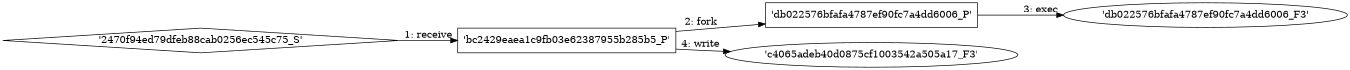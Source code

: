 digraph "D:\Learning\Paper\apt\基于CTI的攻击预警\Dataset\攻击图\ASGfromALLCTI\What you can learn from Cisco Talos’ new oil pumpjack workshop.dot" {
rankdir="LR"
size="9"
fixedsize="false"
splines="true"
nodesep=0.3
ranksep=0
fontsize=10
overlap="scalexy"
engine= "neato"
	"'bc2429eaea1c9fb03e62387955b285b5_P'" [node_type=Process shape=box]
	"'2470f94ed79dfeb88cab0256ec545c75_S'" [node_type=Socket shape=diamond]
	"'2470f94ed79dfeb88cab0256ec545c75_S'" -> "'bc2429eaea1c9fb03e62387955b285b5_P'" [label="1: receive"]
	"'bc2429eaea1c9fb03e62387955b285b5_P'" [node_type=Process shape=box]
	"'db022576bfafa4787ef90fc7a4dd6006_P'" [node_type=Process shape=box]
	"'bc2429eaea1c9fb03e62387955b285b5_P'" -> "'db022576bfafa4787ef90fc7a4dd6006_P'" [label="2: fork"]
	"'db022576bfafa4787ef90fc7a4dd6006_P'" [node_type=Process shape=box]
	"'db022576bfafa4787ef90fc7a4dd6006_F3'" [node_type=File shape=ellipse]
	"'db022576bfafa4787ef90fc7a4dd6006_P'" -> "'db022576bfafa4787ef90fc7a4dd6006_F3'" [label="3: exec"]
	"'c4065adeb40d0875cf1003542a505a17_F3'" [node_type=file shape=ellipse]
	"'bc2429eaea1c9fb03e62387955b285b5_P'" [node_type=Process shape=box]
	"'bc2429eaea1c9fb03e62387955b285b5_P'" -> "'c4065adeb40d0875cf1003542a505a17_F3'" [label="4: write"]
}
